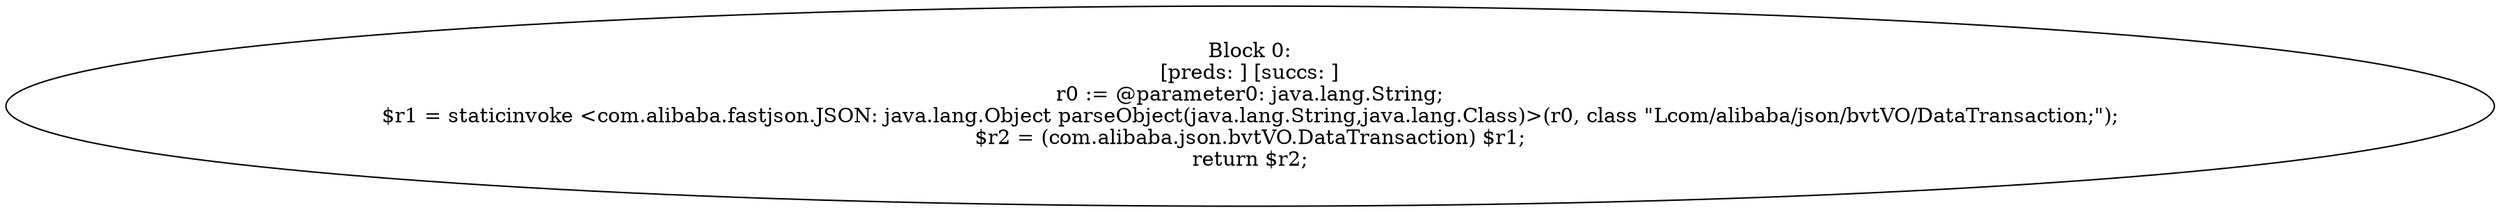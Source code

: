 digraph "unitGraph" {
    "Block 0:
[preds: ] [succs: ]
r0 := @parameter0: java.lang.String;
$r1 = staticinvoke <com.alibaba.fastjson.JSON: java.lang.Object parseObject(java.lang.String,java.lang.Class)>(r0, class \"Lcom/alibaba/json/bvtVO/DataTransaction;\");
$r2 = (com.alibaba.json.bvtVO.DataTransaction) $r1;
return $r2;
"
}
